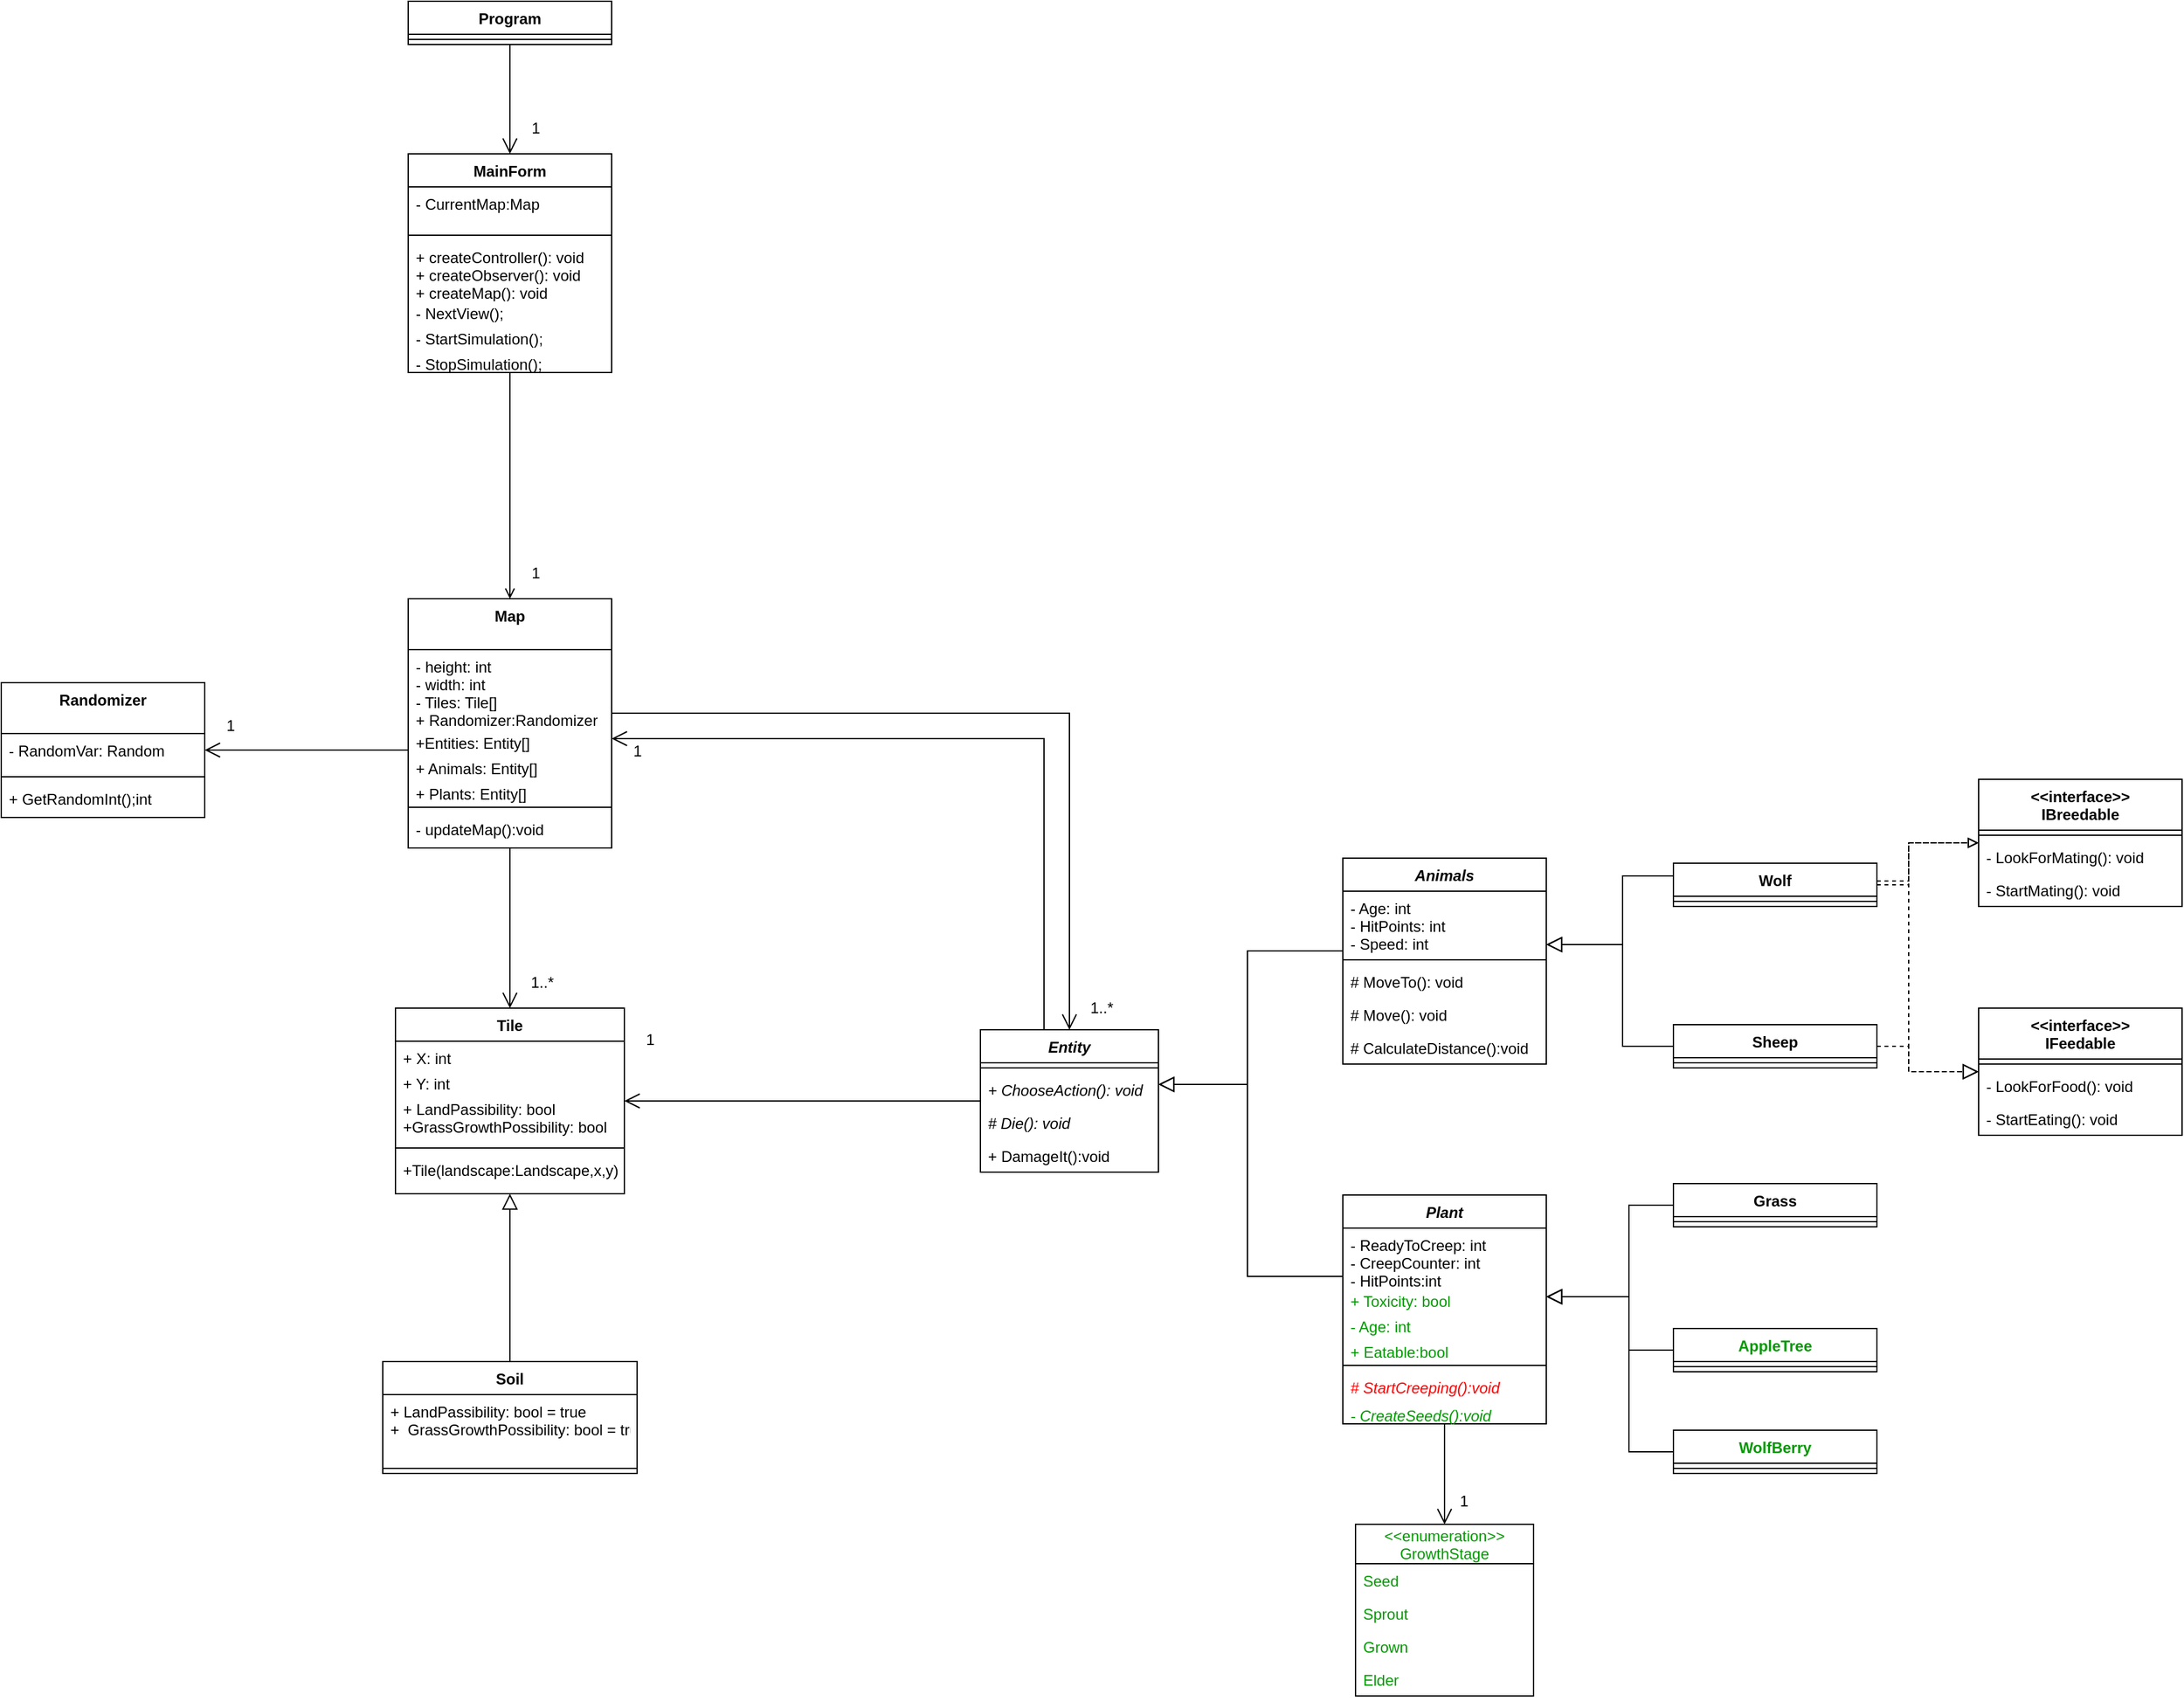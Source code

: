 <mxfile version="15.4.1" type="github">
  <diagram name="Page-1" id="c4acf3e9-155e-7222-9cf6-157b1a14988f">
    <mxGraphModel dx="1673" dy="896" grid="1" gridSize="10" guides="1" tooltips="1" connect="1" arrows="1" fold="1" page="1" pageScale="1" pageWidth="1100" pageHeight="850" background="none" math="0" shadow="0">
      <root>
        <mxCell id="0" />
        <mxCell id="1" parent="0" />
        <mxCell id="tK33m090suOpxxcHoeYY-7" style="edgeStyle=orthogonalEdgeStyle;rounded=0;orthogonalLoop=1;jettySize=auto;html=1;endArrow=open;endFill=0;endSize=10;startSize=10;startArrow=none;startFill=0;" parent="1" source="_xyLBf4rRskC3J2EZDxW-5" target="_xyLBf4rRskC3J2EZDxW-9" edge="1">
          <mxGeometry relative="1" as="geometry" />
        </mxCell>
        <mxCell id="lUDeA2Y6OBIpnzFLCQ9V-3" style="edgeStyle=orthogonalEdgeStyle;rounded=0;orthogonalLoop=1;jettySize=auto;html=1;endArrow=open;endFill=0;endSize=10;" parent="1" source="_xyLBf4rRskC3J2EZDxW-5" target="s3qruMykAdAHOrOJcpGM-22" edge="1">
          <mxGeometry relative="1" as="geometry">
            <Array as="points">
              <mxPoint x="1160" y="920" />
            </Array>
          </mxGeometry>
        </mxCell>
        <mxCell id="lUDeA2Y6OBIpnzFLCQ9V-32" style="edgeStyle=orthogonalEdgeStyle;rounded=0;orthogonalLoop=1;jettySize=auto;html=1;startArrow=none;startFill=0;endArrow=open;endFill=0;endSize=10;" parent="1" source="_xyLBf4rRskC3J2EZDxW-5" target="lUDeA2Y6OBIpnzFLCQ9V-27" edge="1">
          <mxGeometry relative="1" as="geometry">
            <Array as="points">
              <mxPoint x="500" y="949" />
              <mxPoint x="500" y="949" />
            </Array>
          </mxGeometry>
        </mxCell>
        <mxCell id="_xyLBf4rRskC3J2EZDxW-5" value="Map" style="swimlane;fontStyle=1;align=center;verticalAlign=top;childLayout=stackLayout;horizontal=1;startSize=40;horizontalStack=0;resizeParent=1;resizeParentMax=0;resizeLast=0;collapsible=1;marginBottom=0;" parent="1" vertex="1">
          <mxGeometry x="640" y="830" width="160" height="196" as="geometry" />
        </mxCell>
        <mxCell id="_xyLBf4rRskC3J2EZDxW-6" value="- height: int&#xa;- width: int&#xa;- Tiles: Tile[]&#xa;+ Randomizer:Randomizer" style="text;strokeColor=none;fillColor=none;align=left;verticalAlign=top;spacingLeft=4;spacingRight=4;overflow=hidden;rotatable=0;points=[[0,0.5],[1,0.5]];portConstraint=eastwest;" parent="_xyLBf4rRskC3J2EZDxW-5" vertex="1">
          <mxGeometry y="40" width="160" height="60" as="geometry" />
        </mxCell>
        <mxCell id="lUDeA2Y6OBIpnzFLCQ9V-34" value="+Entities: Entity[]&#xa;" style="text;strokeColor=none;fillColor=none;align=left;verticalAlign=top;spacingLeft=4;spacingRight=4;overflow=hidden;rotatable=0;points=[[0,0.5],[1,0.5]];portConstraint=eastwest;" parent="_xyLBf4rRskC3J2EZDxW-5" vertex="1">
          <mxGeometry y="100" width="160" height="20" as="geometry" />
        </mxCell>
        <mxCell id="lUDeA2Y6OBIpnzFLCQ9V-35" value="+ Animals: Entity[]" style="text;strokeColor=none;fillColor=none;align=left;verticalAlign=top;spacingLeft=4;spacingRight=4;overflow=hidden;rotatable=0;points=[[0,0.5],[1,0.5]];portConstraint=eastwest;" parent="_xyLBf4rRskC3J2EZDxW-5" vertex="1">
          <mxGeometry y="120" width="160" height="20" as="geometry" />
        </mxCell>
        <mxCell id="lUDeA2Y6OBIpnzFLCQ9V-36" value="+ Plants: Entity[]" style="text;strokeColor=none;fillColor=none;align=left;verticalAlign=top;spacingLeft=4;spacingRight=4;overflow=hidden;rotatable=0;points=[[0,0.5],[1,0.5]];portConstraint=eastwest;" parent="_xyLBf4rRskC3J2EZDxW-5" vertex="1">
          <mxGeometry y="140" width="160" height="20" as="geometry" />
        </mxCell>
        <mxCell id="_xyLBf4rRskC3J2EZDxW-7" value="" style="line;strokeWidth=1;fillColor=none;align=left;verticalAlign=middle;spacingTop=-1;spacingLeft=3;spacingRight=3;rotatable=0;labelPosition=right;points=[];portConstraint=eastwest;" parent="_xyLBf4rRskC3J2EZDxW-5" vertex="1">
          <mxGeometry y="160" width="160" height="8" as="geometry" />
        </mxCell>
        <mxCell id="s3qruMykAdAHOrOJcpGM-13" value="- updateMap():void" style="text;strokeColor=none;fillColor=none;align=left;verticalAlign=top;spacingLeft=4;spacingRight=4;overflow=hidden;rotatable=0;points=[[0,0.5],[1,0.5]];portConstraint=eastwest;" parent="_xyLBf4rRskC3J2EZDxW-5" vertex="1">
          <mxGeometry y="168" width="160" height="28" as="geometry" />
        </mxCell>
        <mxCell id="_xyLBf4rRskC3J2EZDxW-9" value="Tile" style="swimlane;fontStyle=1;align=center;verticalAlign=top;childLayout=stackLayout;horizontal=1;startSize=26;horizontalStack=0;resizeParent=1;resizeParentMax=0;resizeLast=0;collapsible=1;marginBottom=0;" parent="1" vertex="1">
          <mxGeometry x="630" y="1152" width="180" height="146" as="geometry" />
        </mxCell>
        <mxCell id="tK33m090suOpxxcHoeYY-31" value="+ X: int" style="text;strokeColor=none;fillColor=none;align=left;verticalAlign=top;spacingLeft=4;spacingRight=4;overflow=hidden;rotatable=0;points=[[0,0.5],[1,0.5]];portConstraint=eastwest;" parent="_xyLBf4rRskC3J2EZDxW-9" vertex="1">
          <mxGeometry y="26" width="180" height="20" as="geometry" />
        </mxCell>
        <mxCell id="tK33m090suOpxxcHoeYY-32" value="+ Y: int" style="text;strokeColor=none;fillColor=none;align=left;verticalAlign=top;spacingLeft=4;spacingRight=4;overflow=hidden;rotatable=0;points=[[0,0.5],[1,0.5]];portConstraint=eastwest;" parent="_xyLBf4rRskC3J2EZDxW-9" vertex="1">
          <mxGeometry y="46" width="180" height="20" as="geometry" />
        </mxCell>
        <mxCell id="QvaqsyEetl3F-smUwmiv-2" value="+ LandPassibility: bool&#xa;+GrassGrowthPossibility: bool" style="text;strokeColor=none;fillColor=none;align=left;verticalAlign=top;spacingLeft=4;spacingRight=4;overflow=hidden;rotatable=0;points=[[0,0.5],[1,0.5]];portConstraint=eastwest;" parent="_xyLBf4rRskC3J2EZDxW-9" vertex="1">
          <mxGeometry y="66" width="180" height="40" as="geometry" />
        </mxCell>
        <mxCell id="_xyLBf4rRskC3J2EZDxW-11" value="" style="line;strokeWidth=1;fillColor=none;align=left;verticalAlign=middle;spacingTop=-1;spacingLeft=3;spacingRight=3;rotatable=0;labelPosition=right;points=[];portConstraint=eastwest;" parent="_xyLBf4rRskC3J2EZDxW-9" vertex="1">
          <mxGeometry y="106" width="180" height="8" as="geometry" />
        </mxCell>
        <mxCell id="_xyLBf4rRskC3J2EZDxW-12" value="+Tile(landscape:Landscape,x,y)" style="text;strokeColor=none;fillColor=none;align=left;verticalAlign=top;spacingLeft=4;spacingRight=4;overflow=hidden;rotatable=0;points=[[0,0.5],[1,0.5]];portConstraint=eastwest;" parent="_xyLBf4rRskC3J2EZDxW-9" vertex="1">
          <mxGeometry y="114" width="180" height="32" as="geometry" />
        </mxCell>
        <mxCell id="lUDeA2Y6OBIpnzFLCQ9V-10" style="edgeStyle=orthogonalEdgeStyle;rounded=0;orthogonalLoop=1;jettySize=auto;html=1;startArrow=none;startFill=0;endArrow=block;endFill=0;endSize=10;" parent="1" source="v3pDaqWRYXxPAvAmd5gX-1" target="_xyLBf4rRskC3J2EZDxW-9" edge="1">
          <mxGeometry relative="1" as="geometry">
            <Array as="points">
              <mxPoint x="720" y="1400" />
              <mxPoint x="720" y="1400" />
            </Array>
          </mxGeometry>
        </mxCell>
        <mxCell id="v3pDaqWRYXxPAvAmd5gX-1" value="Soil" style="swimlane;fontStyle=1;align=center;verticalAlign=top;childLayout=stackLayout;horizontal=1;startSize=26;horizontalStack=0;resizeParent=1;resizeParentMax=0;resizeLast=0;collapsible=1;marginBottom=0;" parent="1" vertex="1">
          <mxGeometry x="620" y="1430" width="200" height="88" as="geometry" />
        </mxCell>
        <mxCell id="v3pDaqWRYXxPAvAmd5gX-2" value="+ LandPassibility: bool = true&#xa;+  GrassGrowthPossibility: bool = true" style="text;strokeColor=none;fillColor=none;align=left;verticalAlign=top;spacingLeft=4;spacingRight=4;overflow=hidden;rotatable=0;points=[[0,0.5],[1,0.5]];portConstraint=eastwest;" parent="v3pDaqWRYXxPAvAmd5gX-1" vertex="1">
          <mxGeometry y="26" width="200" height="54" as="geometry" />
        </mxCell>
        <mxCell id="v3pDaqWRYXxPAvAmd5gX-3" value="" style="line;strokeWidth=1;fillColor=none;align=left;verticalAlign=middle;spacingTop=-1;spacingLeft=3;spacingRight=3;rotatable=0;labelPosition=right;points=[];portConstraint=eastwest;" parent="v3pDaqWRYXxPAvAmd5gX-1" vertex="1">
          <mxGeometry y="80" width="200" height="8" as="geometry" />
        </mxCell>
        <mxCell id="QvaqsyEetl3F-smUwmiv-9" style="edgeStyle=orthogonalEdgeStyle;rounded=0;orthogonalLoop=1;jettySize=auto;html=1;endArrow=block;endFill=0;endSize=10;" parent="1" source="v3pDaqWRYXxPAvAmd5gX-28" target="s3qruMykAdAHOrOJcpGM-22" edge="1">
          <mxGeometry relative="1" as="geometry">
            <Array as="points">
              <mxPoint x="1300" y="1363" />
              <mxPoint x="1300" y="1212" />
            </Array>
          </mxGeometry>
        </mxCell>
        <mxCell id="GOziUS8xMTXhWKEQs9-W-17" style="edgeStyle=orthogonalEdgeStyle;rounded=0;orthogonalLoop=1;jettySize=auto;html=1;fontColor=#009900;endArrow=open;endFill=0;endSize=10;" edge="1" parent="1" source="v3pDaqWRYXxPAvAmd5gX-28" target="GOziUS8xMTXhWKEQs9-W-12">
          <mxGeometry relative="1" as="geometry" />
        </mxCell>
        <mxCell id="v3pDaqWRYXxPAvAmd5gX-28" value="Plant" style="swimlane;fontStyle=3;align=center;verticalAlign=top;childLayout=stackLayout;horizontal=1;startSize=26;horizontalStack=0;resizeParent=1;resizeParentMax=0;resizeLast=0;collapsible=1;marginBottom=0;" parent="1" vertex="1">
          <mxGeometry x="1375" y="1299" width="160" height="180" as="geometry" />
        </mxCell>
        <mxCell id="v3pDaqWRYXxPAvAmd5gX-29" value="- ReadyToCreep: int &#xa;- CreepCounter: int&#xa;- HitPoints:int " style="text;strokeColor=none;fillColor=none;align=left;verticalAlign=top;spacingLeft=4;spacingRight=4;overflow=hidden;rotatable=0;points=[[0,0.5],[1,0.5]];portConstraint=eastwest;" parent="v3pDaqWRYXxPAvAmd5gX-28" vertex="1">
          <mxGeometry y="26" width="160" height="44" as="geometry" />
        </mxCell>
        <mxCell id="GOziUS8xMTXhWKEQs9-W-2" value="+ Toxicity: bool" style="text;strokeColor=none;fillColor=none;align=left;verticalAlign=top;spacingLeft=4;spacingRight=4;overflow=hidden;rotatable=0;points=[[0,0.5],[1,0.5]];portConstraint=eastwest;fontStyle=0;fontColor=#009900;" vertex="1" parent="v3pDaqWRYXxPAvAmd5gX-28">
          <mxGeometry y="70" width="160" height="20" as="geometry" />
        </mxCell>
        <mxCell id="GOziUS8xMTXhWKEQs9-W-26" value="- Age: int" style="text;strokeColor=none;fillColor=none;align=left;verticalAlign=top;spacingLeft=4;spacingRight=4;overflow=hidden;rotatable=0;points=[[0,0.5],[1,0.5]];portConstraint=eastwest;fontStyle=0;fontColor=#009900;" vertex="1" parent="v3pDaqWRYXxPAvAmd5gX-28">
          <mxGeometry y="90" width="160" height="20" as="geometry" />
        </mxCell>
        <mxCell id="GOziUS8xMTXhWKEQs9-W-32" value="+ Eatable:bool" style="text;strokeColor=none;fillColor=none;align=left;verticalAlign=top;spacingLeft=4;spacingRight=4;overflow=hidden;rotatable=0;points=[[0,0.5],[1,0.5]];portConstraint=eastwest;fontStyle=0;fontColor=#009900;" vertex="1" parent="v3pDaqWRYXxPAvAmd5gX-28">
          <mxGeometry y="110" width="160" height="20" as="geometry" />
        </mxCell>
        <mxCell id="v3pDaqWRYXxPAvAmd5gX-30" value="" style="line;strokeWidth=1;fillColor=none;align=left;verticalAlign=middle;spacingTop=-1;spacingLeft=3;spacingRight=3;rotatable=0;labelPosition=right;points=[];portConstraint=eastwest;" parent="v3pDaqWRYXxPAvAmd5gX-28" vertex="1">
          <mxGeometry y="130" width="160" height="8" as="geometry" />
        </mxCell>
        <mxCell id="v3pDaqWRYXxPAvAmd5gX-31" value="# StartCreeping():void" style="text;strokeColor=none;fillColor=none;align=left;verticalAlign=top;spacingLeft=4;spacingRight=4;overflow=hidden;rotatable=0;points=[[0,0.5],[1,0.5]];portConstraint=eastwest;fontStyle=2;fontColor=#FF0000;" parent="v3pDaqWRYXxPAvAmd5gX-28" vertex="1">
          <mxGeometry y="138" width="160" height="22" as="geometry" />
        </mxCell>
        <mxCell id="GOziUS8xMTXhWKEQs9-W-3" value="- CreateSeeds():void" style="text;strokeColor=none;fillColor=none;align=left;verticalAlign=top;spacingLeft=4;spacingRight=4;overflow=hidden;rotatable=0;points=[[0,0.5],[1,0.5]];portConstraint=eastwest;fontStyle=2;fontColor=#009900;" vertex="1" parent="v3pDaqWRYXxPAvAmd5gX-28">
          <mxGeometry y="160" width="160" height="20" as="geometry" />
        </mxCell>
        <mxCell id="v3pDaqWRYXxPAvAmd5gX-40" style="edgeStyle=orthogonalEdgeStyle;rounded=0;orthogonalLoop=1;jettySize=auto;html=1;endArrow=block;endFill=0;startSize=6;endSize=10;strokeWidth=1;" parent="1" source="v3pDaqWRYXxPAvAmd5gX-36" edge="1">
          <mxGeometry relative="1" as="geometry">
            <Array as="points">
              <mxPoint x="1595" y="1048" />
              <mxPoint x="1595" y="1102" />
            </Array>
            <mxPoint x="1535" y="1102" as="targetPoint" />
          </mxGeometry>
        </mxCell>
        <mxCell id="tK33m090suOpxxcHoeYY-23" style="edgeStyle=orthogonalEdgeStyle;rounded=0;orthogonalLoop=1;jettySize=auto;html=1;endArrow=block;endFill=0;endSize=10;dashed=1;" parent="1" source="v3pDaqWRYXxPAvAmd5gX-36" target="tK33m090suOpxxcHoeYY-15" edge="1">
          <mxGeometry relative="1" as="geometry">
            <Array as="points">
              <mxPoint x="1820" y="1055" />
              <mxPoint x="1820" y="1202" />
            </Array>
          </mxGeometry>
        </mxCell>
        <mxCell id="M5JBE9hiQ1hYlcrJwLkJ-7" style="edgeStyle=orthogonalEdgeStyle;rounded=0;orthogonalLoop=1;jettySize=auto;html=1;dashed=1;endArrow=block;endFill=0;" parent="1" source="v3pDaqWRYXxPAvAmd5gX-36" target="M5JBE9hiQ1hYlcrJwLkJ-1" edge="1">
          <mxGeometry relative="1" as="geometry">
            <Array as="points">
              <mxPoint x="1820" y="1052" />
              <mxPoint x="1820" y="1022" />
            </Array>
          </mxGeometry>
        </mxCell>
        <mxCell id="v3pDaqWRYXxPAvAmd5gX-36" value="Wolf" style="swimlane;fontStyle=1;align=center;verticalAlign=top;childLayout=stackLayout;horizontal=1;startSize=26;horizontalStack=0;resizeParent=1;resizeParentMax=0;resizeLast=0;collapsible=1;marginBottom=0;" parent="1" vertex="1">
          <mxGeometry x="1635" y="1038" width="160" height="34" as="geometry" />
        </mxCell>
        <mxCell id="v3pDaqWRYXxPAvAmd5gX-38" value="" style="line;strokeWidth=1;fillColor=none;align=left;verticalAlign=middle;spacingTop=-1;spacingLeft=3;spacingRight=3;rotatable=0;labelPosition=right;points=[];portConstraint=eastwest;" parent="v3pDaqWRYXxPAvAmd5gX-36" vertex="1">
          <mxGeometry y="26" width="160" height="8" as="geometry" />
        </mxCell>
        <mxCell id="v3pDaqWRYXxPAvAmd5gX-45" style="edgeStyle=orthogonalEdgeStyle;rounded=0;orthogonalLoop=1;jettySize=auto;html=1;endArrow=block;endFill=0;startSize=6;endSize=10;strokeWidth=1;" parent="1" source="v3pDaqWRYXxPAvAmd5gX-41" edge="1">
          <mxGeometry relative="1" as="geometry">
            <Array as="points">
              <mxPoint x="1595" y="1182" />
              <mxPoint x="1595" y="1102" />
            </Array>
            <mxPoint x="1535" y="1102" as="targetPoint" />
          </mxGeometry>
        </mxCell>
        <mxCell id="tK33m090suOpxxcHoeYY-24" style="edgeStyle=orthogonalEdgeStyle;rounded=0;orthogonalLoop=1;jettySize=auto;html=1;endArrow=block;endFill=0;endSize=10;dashed=1;" parent="1" source="v3pDaqWRYXxPAvAmd5gX-41" target="tK33m090suOpxxcHoeYY-15" edge="1">
          <mxGeometry relative="1" as="geometry">
            <Array as="points">
              <mxPoint x="1820" y="1182" />
              <mxPoint x="1820" y="1202" />
            </Array>
          </mxGeometry>
        </mxCell>
        <mxCell id="M5JBE9hiQ1hYlcrJwLkJ-8" style="edgeStyle=orthogonalEdgeStyle;rounded=0;orthogonalLoop=1;jettySize=auto;html=1;dashed=1;endArrow=block;endFill=0;" parent="1" source="v3pDaqWRYXxPAvAmd5gX-41" target="M5JBE9hiQ1hYlcrJwLkJ-1" edge="1">
          <mxGeometry relative="1" as="geometry">
            <Array as="points">
              <mxPoint x="1820" y="1182" />
              <mxPoint x="1820" y="1022" />
            </Array>
          </mxGeometry>
        </mxCell>
        <mxCell id="v3pDaqWRYXxPAvAmd5gX-41" value="Sheep" style="swimlane;fontStyle=1;align=center;verticalAlign=top;childLayout=stackLayout;horizontal=1;startSize=26;horizontalStack=0;resizeParent=1;resizeParentMax=0;resizeLast=0;collapsible=1;marginBottom=0;" parent="1" vertex="1">
          <mxGeometry x="1635" y="1165" width="160" height="34" as="geometry" />
        </mxCell>
        <mxCell id="v3pDaqWRYXxPAvAmd5gX-43" value="" style="line;strokeWidth=1;fillColor=none;align=left;verticalAlign=middle;spacingTop=-1;spacingLeft=3;spacingRight=3;rotatable=0;labelPosition=right;points=[];portConstraint=eastwest;" parent="v3pDaqWRYXxPAvAmd5gX-41" vertex="1">
          <mxGeometry y="26" width="160" height="8" as="geometry" />
        </mxCell>
        <mxCell id="QvaqsyEetl3F-smUwmiv-7" style="edgeStyle=orthogonalEdgeStyle;rounded=0;orthogonalLoop=1;jettySize=auto;html=1;endArrow=block;endFill=0;endSize=10;" parent="1" source="v3pDaqWRYXxPAvAmd5gX-56" target="s3qruMykAdAHOrOJcpGM-22" edge="1">
          <mxGeometry relative="1" as="geometry">
            <Array as="points">
              <mxPoint x="1300" y="1107" />
              <mxPoint x="1300" y="1212" />
            </Array>
          </mxGeometry>
        </mxCell>
        <mxCell id="v3pDaqWRYXxPAvAmd5gX-56" value="Animals" style="swimlane;fontStyle=3;align=center;verticalAlign=top;childLayout=stackLayout;horizontal=1;startSize=26;horizontalStack=0;resizeParent=1;resizeParentMax=0;resizeLast=0;collapsible=1;marginBottom=0;" parent="1" vertex="1">
          <mxGeometry x="1375" y="1034" width="160" height="162" as="geometry" />
        </mxCell>
        <mxCell id="v3pDaqWRYXxPAvAmd5gX-57" value="- Age: int  &#xa;- HitPoints: int&#xa;- Speed: int" style="text;strokeColor=none;fillColor=none;align=left;verticalAlign=top;spacingLeft=4;spacingRight=4;overflow=hidden;rotatable=0;points=[[0,0.5],[1,0.5]];portConstraint=eastwest;" parent="v3pDaqWRYXxPAvAmd5gX-56" vertex="1">
          <mxGeometry y="26" width="160" height="50" as="geometry" />
        </mxCell>
        <mxCell id="v3pDaqWRYXxPAvAmd5gX-58" value="" style="line;strokeWidth=1;fillColor=none;align=left;verticalAlign=middle;spacingTop=-1;spacingLeft=3;spacingRight=3;rotatable=0;labelPosition=right;points=[];portConstraint=eastwest;" parent="v3pDaqWRYXxPAvAmd5gX-56" vertex="1">
          <mxGeometry y="76" width="160" height="8" as="geometry" />
        </mxCell>
        <mxCell id="v3pDaqWRYXxPAvAmd5gX-59" value="# MoveTo(): void" style="text;strokeColor=none;fillColor=none;align=left;verticalAlign=top;spacingLeft=4;spacingRight=4;overflow=hidden;rotatable=0;points=[[0,0.5],[1,0.5]];portConstraint=eastwest;fontStyle=0" parent="v3pDaqWRYXxPAvAmd5gX-56" vertex="1">
          <mxGeometry y="84" width="160" height="26" as="geometry" />
        </mxCell>
        <mxCell id="lUDeA2Y6OBIpnzFLCQ9V-26" value="# Move(): void" style="text;strokeColor=none;fillColor=none;align=left;verticalAlign=top;spacingLeft=4;spacingRight=4;overflow=hidden;rotatable=0;points=[[0,0.5],[1,0.5]];portConstraint=eastwest;fontStyle=0" parent="v3pDaqWRYXxPAvAmd5gX-56" vertex="1">
          <mxGeometry y="110" width="160" height="26" as="geometry" />
        </mxCell>
        <mxCell id="lUDeA2Y6OBIpnzFLCQ9V-40" value="# CalculateDistance():void" style="text;strokeColor=none;fillColor=none;align=left;verticalAlign=top;spacingLeft=4;spacingRight=4;overflow=hidden;rotatable=0;points=[[0,0.5],[1,0.5]];portConstraint=eastwest;fontStyle=0" parent="v3pDaqWRYXxPAvAmd5gX-56" vertex="1">
          <mxGeometry y="136" width="160" height="26" as="geometry" />
        </mxCell>
        <mxCell id="v3pDaqWRYXxPAvAmd5gX-79" style="edgeStyle=orthogonalEdgeStyle;rounded=0;orthogonalLoop=1;jettySize=auto;html=1;endArrow=block;endFill=0;startSize=6;endSize=10;strokeWidth=1;" parent="1" source="v3pDaqWRYXxPAvAmd5gX-75" target="v3pDaqWRYXxPAvAmd5gX-28" edge="1">
          <mxGeometry relative="1" as="geometry">
            <Array as="points">
              <mxPoint x="1600" y="1307" />
              <mxPoint x="1600" y="1379" />
            </Array>
          </mxGeometry>
        </mxCell>
        <mxCell id="v3pDaqWRYXxPAvAmd5gX-75" value="Grass" style="swimlane;fontStyle=1;align=center;verticalAlign=top;childLayout=stackLayout;horizontal=1;startSize=26;horizontalStack=0;resizeParent=1;resizeParentMax=0;resizeLast=0;collapsible=1;marginBottom=0;" parent="1" vertex="1">
          <mxGeometry x="1635" y="1290" width="160" height="34" as="geometry" />
        </mxCell>
        <mxCell id="v3pDaqWRYXxPAvAmd5gX-77" value="" style="line;strokeWidth=1;fillColor=none;align=left;verticalAlign=middle;spacingTop=-1;spacingLeft=3;spacingRight=3;rotatable=0;labelPosition=right;points=[];portConstraint=eastwest;" parent="v3pDaqWRYXxPAvAmd5gX-75" vertex="1">
          <mxGeometry y="26" width="160" height="8" as="geometry" />
        </mxCell>
        <mxCell id="lUDeA2Y6OBIpnzFLCQ9V-1" style="edgeStyle=orthogonalEdgeStyle;rounded=0;orthogonalLoop=1;jettySize=auto;html=1;endArrow=open;endFill=0;" parent="1" source="R_GVhmnV9ysI4ZdF6uMz-18" target="_xyLBf4rRskC3J2EZDxW-5" edge="1">
          <mxGeometry relative="1" as="geometry" />
        </mxCell>
        <mxCell id="R_GVhmnV9ysI4ZdF6uMz-18" value="MainForm" style="swimlane;fontStyle=1;align=center;verticalAlign=top;childLayout=stackLayout;horizontal=1;startSize=26;horizontalStack=0;resizeParent=1;resizeParentMax=0;resizeLast=0;collapsible=1;marginBottom=0;" parent="1" vertex="1">
          <mxGeometry x="640" y="480" width="160" height="172" as="geometry" />
        </mxCell>
        <mxCell id="R_GVhmnV9ysI4ZdF6uMz-19" value="- CurrentMap:Map" style="text;strokeColor=none;fillColor=none;align=left;verticalAlign=top;spacingLeft=4;spacingRight=4;overflow=hidden;rotatable=0;points=[[0,0.5],[1,0.5]];portConstraint=eastwest;" parent="R_GVhmnV9ysI4ZdF6uMz-18" vertex="1">
          <mxGeometry y="26" width="160" height="34" as="geometry" />
        </mxCell>
        <mxCell id="R_GVhmnV9ysI4ZdF6uMz-20" value="" style="line;strokeWidth=1;fillColor=none;align=left;verticalAlign=middle;spacingTop=-1;spacingLeft=3;spacingRight=3;rotatable=0;labelPosition=right;points=[];portConstraint=eastwest;" parent="R_GVhmnV9ysI4ZdF6uMz-18" vertex="1">
          <mxGeometry y="60" width="160" height="8" as="geometry" />
        </mxCell>
        <mxCell id="R_GVhmnV9ysI4ZdF6uMz-21" value="+ createController(): void&#xa;+ createObserver(): void&#xa;+ createMap(): void" style="text;strokeColor=none;fillColor=none;align=left;verticalAlign=top;spacingLeft=4;spacingRight=4;overflow=hidden;rotatable=0;points=[[0,0.5],[1,0.5]];portConstraint=eastwest;" parent="R_GVhmnV9ysI4ZdF6uMz-18" vertex="1">
          <mxGeometry y="68" width="160" height="44" as="geometry" />
        </mxCell>
        <mxCell id="8E_h5tTmM04f4tNInj24-1" value="- NextView();" style="text;strokeColor=none;fillColor=none;align=left;verticalAlign=top;spacingLeft=4;spacingRight=4;overflow=hidden;rotatable=0;points=[[0,0.5],[1,0.5]];portConstraint=eastwest;" parent="R_GVhmnV9ysI4ZdF6uMz-18" vertex="1">
          <mxGeometry y="112" width="160" height="20" as="geometry" />
        </mxCell>
        <mxCell id="lUDeA2Y6OBIpnzFLCQ9V-37" value="- StartSimulation();" style="text;strokeColor=none;fillColor=none;align=left;verticalAlign=top;spacingLeft=4;spacingRight=4;overflow=hidden;rotatable=0;points=[[0,0.5],[1,0.5]];portConstraint=eastwest;" parent="R_GVhmnV9ysI4ZdF6uMz-18" vertex="1">
          <mxGeometry y="132" width="160" height="20" as="geometry" />
        </mxCell>
        <mxCell id="lUDeA2Y6OBIpnzFLCQ9V-38" value="- StopSimulation();" style="text;strokeColor=none;fillColor=none;align=left;verticalAlign=top;spacingLeft=4;spacingRight=4;overflow=hidden;rotatable=0;points=[[0,0.5],[1,0.5]];portConstraint=eastwest;" parent="R_GVhmnV9ysI4ZdF6uMz-18" vertex="1">
          <mxGeometry y="152" width="160" height="20" as="geometry" />
        </mxCell>
        <mxCell id="tK33m090suOpxxcHoeYY-15" value="&lt;&lt;interface&gt;&gt;&#xa;IFeedable" style="swimlane;fontStyle=1;align=center;verticalAlign=top;childLayout=stackLayout;horizontal=1;startSize=40;horizontalStack=0;resizeParent=1;resizeParentMax=0;resizeLast=0;collapsible=1;marginBottom=0;" parent="1" vertex="1">
          <mxGeometry x="1875" y="1152" width="160" height="100" as="geometry" />
        </mxCell>
        <mxCell id="tK33m090suOpxxcHoeYY-17" value="" style="line;strokeWidth=1;fillColor=none;align=left;verticalAlign=middle;spacingTop=-1;spacingLeft=3;spacingRight=3;rotatable=0;labelPosition=right;points=[];portConstraint=eastwest;" parent="tK33m090suOpxxcHoeYY-15" vertex="1">
          <mxGeometry y="40" width="160" height="8" as="geometry" />
        </mxCell>
        <mxCell id="tK33m090suOpxxcHoeYY-18" value="- LookForFood(): void" style="text;strokeColor=none;fillColor=none;align=left;verticalAlign=top;spacingLeft=4;spacingRight=4;overflow=hidden;rotatable=0;points=[[0,0.5],[1,0.5]];portConstraint=eastwest;" parent="tK33m090suOpxxcHoeYY-15" vertex="1">
          <mxGeometry y="48" width="160" height="26" as="geometry" />
        </mxCell>
        <mxCell id="tK33m090suOpxxcHoeYY-20" value="- StartEating(): void" style="text;strokeColor=none;fillColor=none;align=left;verticalAlign=top;spacingLeft=4;spacingRight=4;overflow=hidden;rotatable=0;points=[[0,0.5],[1,0.5]];portConstraint=eastwest;" parent="tK33m090suOpxxcHoeYY-15" vertex="1">
          <mxGeometry y="74" width="160" height="26" as="geometry" />
        </mxCell>
        <mxCell id="tK33m090suOpxxcHoeYY-29" value="1..*" style="text;html=1;align=center;verticalAlign=middle;resizable=0;points=[];autosize=1;strokeColor=none;fillColor=none;" parent="1" vertex="1">
          <mxGeometry x="730" y="1122" width="30" height="20" as="geometry" />
        </mxCell>
        <mxCell id="tK33m090suOpxxcHoeYY-34" value="1" style="text;html=1;align=center;verticalAlign=middle;resizable=0;points=[];autosize=1;strokeColor=none;fillColor=none;" parent="1" vertex="1">
          <mxGeometry x="810" y="940" width="20" height="20" as="geometry" />
        </mxCell>
        <mxCell id="lUDeA2Y6OBIpnzFLCQ9V-2" style="edgeStyle=orthogonalEdgeStyle;rounded=0;orthogonalLoop=1;jettySize=auto;html=1;endArrow=open;endFill=0;endSize=10;" parent="1" source="s3qruMykAdAHOrOJcpGM-22" target="_xyLBf4rRskC3J2EZDxW-5" edge="1">
          <mxGeometry relative="1" as="geometry">
            <Array as="points">
              <mxPoint x="1140" y="940" />
            </Array>
          </mxGeometry>
        </mxCell>
        <mxCell id="lUDeA2Y6OBIpnzFLCQ9V-22" style="edgeStyle=orthogonalEdgeStyle;rounded=0;orthogonalLoop=1;jettySize=auto;html=1;startArrow=none;startFill=0;endArrow=open;endFill=0;endSize=10;" parent="1" source="s3qruMykAdAHOrOJcpGM-22" target="_xyLBf4rRskC3J2EZDxW-9" edge="1">
          <mxGeometry relative="1" as="geometry" />
        </mxCell>
        <mxCell id="s3qruMykAdAHOrOJcpGM-22" value="Entity" style="swimlane;fontStyle=3;align=center;verticalAlign=top;childLayout=stackLayout;horizontal=1;startSize=26;horizontalStack=0;resizeParent=1;resizeParentMax=0;resizeLast=0;collapsible=1;marginBottom=0;" parent="1" vertex="1">
          <mxGeometry x="1090" y="1169" width="140" height="112" as="geometry" />
        </mxCell>
        <mxCell id="s3qruMykAdAHOrOJcpGM-24" value="" style="line;strokeWidth=1;fillColor=none;align=left;verticalAlign=middle;spacingTop=-1;spacingLeft=3;spacingRight=3;rotatable=0;labelPosition=right;points=[];portConstraint=eastwest;" parent="s3qruMykAdAHOrOJcpGM-22" vertex="1">
          <mxGeometry y="26" width="140" height="8" as="geometry" />
        </mxCell>
        <mxCell id="s3qruMykAdAHOrOJcpGM-25" value="+ ChooseAction(): void" style="text;strokeColor=none;fillColor=none;align=left;verticalAlign=top;spacingLeft=4;spacingRight=4;overflow=hidden;rotatable=0;points=[[0,0.5],[1,0.5]];portConstraint=eastwest;fontStyle=2" parent="s3qruMykAdAHOrOJcpGM-22" vertex="1">
          <mxGeometry y="34" width="140" height="26" as="geometry" />
        </mxCell>
        <mxCell id="lUDeA2Y6OBIpnzFLCQ9V-24" value="# Die(): void" style="text;strokeColor=none;fillColor=none;align=left;verticalAlign=top;spacingLeft=4;spacingRight=4;overflow=hidden;rotatable=0;points=[[0,0.5],[1,0.5]];portConstraint=eastwest;fontStyle=2" parent="s3qruMykAdAHOrOJcpGM-22" vertex="1">
          <mxGeometry y="60" width="140" height="26" as="geometry" />
        </mxCell>
        <mxCell id="lUDeA2Y6OBIpnzFLCQ9V-25" value="+ DamageIt():void" style="text;strokeColor=none;fillColor=none;align=left;verticalAlign=top;spacingLeft=4;spacingRight=4;overflow=hidden;rotatable=0;points=[[0,0.5],[1,0.5]];portConstraint=eastwest;" parent="s3qruMykAdAHOrOJcpGM-22" vertex="1">
          <mxGeometry y="86" width="140" height="26" as="geometry" />
        </mxCell>
        <mxCell id="M5JBE9hiQ1hYlcrJwLkJ-1" value="&lt;&lt;interface&gt;&gt;&#xa;IBreedable" style="swimlane;fontStyle=1;align=center;verticalAlign=top;childLayout=stackLayout;horizontal=1;startSize=40;horizontalStack=0;resizeParent=1;resizeParentMax=0;resizeLast=0;collapsible=1;marginBottom=0;" parent="1" vertex="1">
          <mxGeometry x="1875" y="972" width="160" height="100" as="geometry" />
        </mxCell>
        <mxCell id="M5JBE9hiQ1hYlcrJwLkJ-2" value="" style="line;strokeWidth=1;fillColor=none;align=left;verticalAlign=middle;spacingTop=-1;spacingLeft=3;spacingRight=3;rotatable=0;labelPosition=right;points=[];portConstraint=eastwest;" parent="M5JBE9hiQ1hYlcrJwLkJ-1" vertex="1">
          <mxGeometry y="40" width="160" height="8" as="geometry" />
        </mxCell>
        <mxCell id="M5JBE9hiQ1hYlcrJwLkJ-3" value="- LookForMating(): void" style="text;strokeColor=none;fillColor=none;align=left;verticalAlign=top;spacingLeft=4;spacingRight=4;overflow=hidden;rotatable=0;points=[[0,0.5],[1,0.5]];portConstraint=eastwest;" parent="M5JBE9hiQ1hYlcrJwLkJ-1" vertex="1">
          <mxGeometry y="48" width="160" height="26" as="geometry" />
        </mxCell>
        <mxCell id="M5JBE9hiQ1hYlcrJwLkJ-4" value="- StartMating(): void" style="text;strokeColor=none;fillColor=none;align=left;verticalAlign=top;spacingLeft=4;spacingRight=4;overflow=hidden;rotatable=0;points=[[0,0.5],[1,0.5]];portConstraint=eastwest;" parent="M5JBE9hiQ1hYlcrJwLkJ-1" vertex="1">
          <mxGeometry y="74" width="160" height="26" as="geometry" />
        </mxCell>
        <mxCell id="lUDeA2Y6OBIpnzFLCQ9V-12" value="1..*" style="text;html=1;align=center;verticalAlign=middle;resizable=0;points=[];autosize=1;strokeColor=none;fillColor=none;" parent="1" vertex="1">
          <mxGeometry x="1170" y="1142" width="30" height="20" as="geometry" />
        </mxCell>
        <mxCell id="lUDeA2Y6OBIpnzFLCQ9V-13" value="1" style="text;html=1;align=center;verticalAlign=middle;resizable=0;points=[];autosize=1;strokeColor=none;fillColor=none;" parent="1" vertex="1">
          <mxGeometry x="730" y="800" width="20" height="20" as="geometry" />
        </mxCell>
        <mxCell id="lUDeA2Y6OBIpnzFLCQ9V-19" style="edgeStyle=orthogonalEdgeStyle;rounded=0;orthogonalLoop=1;jettySize=auto;html=1;startArrow=none;startFill=0;endArrow=open;endFill=0;endSize=10;" parent="1" source="lUDeA2Y6OBIpnzFLCQ9V-14" target="R_GVhmnV9ysI4ZdF6uMz-18" edge="1">
          <mxGeometry relative="1" as="geometry" />
        </mxCell>
        <mxCell id="lUDeA2Y6OBIpnzFLCQ9V-14" value="Program" style="swimlane;fontStyle=1;align=center;verticalAlign=top;childLayout=stackLayout;horizontal=1;startSize=26;horizontalStack=0;resizeParent=1;resizeParentMax=0;resizeLast=0;collapsible=1;marginBottom=0;" parent="1" vertex="1">
          <mxGeometry x="640" y="360" width="160" height="34" as="geometry" />
        </mxCell>
        <mxCell id="lUDeA2Y6OBIpnzFLCQ9V-16" value="" style="line;strokeWidth=1;fillColor=none;align=left;verticalAlign=middle;spacingTop=-1;spacingLeft=3;spacingRight=3;rotatable=0;labelPosition=right;points=[];portConstraint=eastwest;" parent="lUDeA2Y6OBIpnzFLCQ9V-14" vertex="1">
          <mxGeometry y="26" width="160" height="8" as="geometry" />
        </mxCell>
        <mxCell id="lUDeA2Y6OBIpnzFLCQ9V-20" value="1" style="text;html=1;align=center;verticalAlign=middle;resizable=0;points=[];autosize=1;strokeColor=none;fillColor=none;" parent="1" vertex="1">
          <mxGeometry x="730" y="450" width="20" height="20" as="geometry" />
        </mxCell>
        <mxCell id="lUDeA2Y6OBIpnzFLCQ9V-21" value="1" style="text;html=1;align=center;verticalAlign=middle;resizable=0;points=[];autosize=1;strokeColor=none;fillColor=none;" parent="1" vertex="1">
          <mxGeometry x="820" y="1167" width="20" height="20" as="geometry" />
        </mxCell>
        <mxCell id="lUDeA2Y6OBIpnzFLCQ9V-27" value="Randomizer" style="swimlane;fontStyle=1;align=center;verticalAlign=top;childLayout=stackLayout;horizontal=1;startSize=40;horizontalStack=0;resizeParent=1;resizeParentMax=0;resizeLast=0;collapsible=1;marginBottom=0;" parent="1" vertex="1">
          <mxGeometry x="320" y="896" width="160" height="106" as="geometry" />
        </mxCell>
        <mxCell id="lUDeA2Y6OBIpnzFLCQ9V-28" value="- RandomVar: Random" style="text;strokeColor=none;fillColor=none;align=left;verticalAlign=top;spacingLeft=4;spacingRight=4;overflow=hidden;rotatable=0;points=[[0,0.5],[1,0.5]];portConstraint=eastwest;" parent="lUDeA2Y6OBIpnzFLCQ9V-27" vertex="1">
          <mxGeometry y="40" width="160" height="30" as="geometry" />
        </mxCell>
        <mxCell id="lUDeA2Y6OBIpnzFLCQ9V-29" value="" style="line;strokeWidth=1;fillColor=none;align=left;verticalAlign=middle;spacingTop=-1;spacingLeft=3;spacingRight=3;rotatable=0;labelPosition=right;points=[];portConstraint=eastwest;" parent="lUDeA2Y6OBIpnzFLCQ9V-27" vertex="1">
          <mxGeometry y="70" width="160" height="8" as="geometry" />
        </mxCell>
        <mxCell id="lUDeA2Y6OBIpnzFLCQ9V-31" value="+ GetRandomInt();int" style="text;strokeColor=none;fillColor=none;align=left;verticalAlign=top;spacingLeft=4;spacingRight=4;overflow=hidden;rotatable=0;points=[[0,0.5],[1,0.5]];portConstraint=eastwest;" parent="lUDeA2Y6OBIpnzFLCQ9V-27" vertex="1">
          <mxGeometry y="78" width="160" height="28" as="geometry" />
        </mxCell>
        <mxCell id="lUDeA2Y6OBIpnzFLCQ9V-33" value="1" style="text;html=1;align=center;verticalAlign=middle;resizable=0;points=[];autosize=1;strokeColor=none;fillColor=none;" parent="1" vertex="1">
          <mxGeometry x="490" y="920" width="20" height="20" as="geometry" />
        </mxCell>
        <mxCell id="GOziUS8xMTXhWKEQs9-W-12" value="&lt;&lt;enumeration&gt;&gt;&#xa;GrowthStage" style="swimlane;fontStyle=0;childLayout=stackLayout;horizontal=1;startSize=31;fillColor=none;horizontalStack=0;resizeParent=1;resizeParentMax=0;resizeLast=0;collapsible=1;marginBottom=0;fontColor=#009900;" vertex="1" parent="1">
          <mxGeometry x="1385" y="1558" width="140" height="135" as="geometry" />
        </mxCell>
        <mxCell id="GOziUS8xMTXhWKEQs9-W-13" value="Seed" style="text;strokeColor=none;fillColor=none;align=left;verticalAlign=top;spacingLeft=4;spacingRight=4;overflow=hidden;rotatable=0;points=[[0,0.5],[1,0.5]];portConstraint=eastwest;fontColor=#009900;" vertex="1" parent="GOziUS8xMTXhWKEQs9-W-12">
          <mxGeometry y="31" width="140" height="26" as="geometry" />
        </mxCell>
        <mxCell id="GOziUS8xMTXhWKEQs9-W-14" value="Sprout" style="text;strokeColor=none;fillColor=none;align=left;verticalAlign=top;spacingLeft=4;spacingRight=4;overflow=hidden;rotatable=0;points=[[0,0.5],[1,0.5]];portConstraint=eastwest;fontColor=#009900;" vertex="1" parent="GOziUS8xMTXhWKEQs9-W-12">
          <mxGeometry y="57" width="140" height="26" as="geometry" />
        </mxCell>
        <mxCell id="GOziUS8xMTXhWKEQs9-W-15" value="Grown" style="text;strokeColor=none;fillColor=none;align=left;verticalAlign=top;spacingLeft=4;spacingRight=4;overflow=hidden;rotatable=0;points=[[0,0.5],[1,0.5]];portConstraint=eastwest;fontColor=#009900;" vertex="1" parent="GOziUS8xMTXhWKEQs9-W-12">
          <mxGeometry y="83" width="140" height="26" as="geometry" />
        </mxCell>
        <mxCell id="GOziUS8xMTXhWKEQs9-W-16" value="Elder" style="text;strokeColor=none;fillColor=none;align=left;verticalAlign=top;spacingLeft=4;spacingRight=4;overflow=hidden;rotatable=0;points=[[0,0.5],[1,0.5]];portConstraint=eastwest;fontColor=#009900;" vertex="1" parent="GOziUS8xMTXhWKEQs9-W-12">
          <mxGeometry y="109" width="140" height="26" as="geometry" />
        </mxCell>
        <mxCell id="GOziUS8xMTXhWKEQs9-W-18" value="1" style="text;html=1;align=center;verticalAlign=middle;resizable=0;points=[];autosize=1;strokeColor=none;fillColor=none;" vertex="1" parent="1">
          <mxGeometry x="1460" y="1530" width="20" height="20" as="geometry" />
        </mxCell>
        <mxCell id="GOziUS8xMTXhWKEQs9-W-25" style="edgeStyle=orthogonalEdgeStyle;rounded=0;orthogonalLoop=1;jettySize=auto;html=1;fontColor=#009900;endArrow=block;endFill=0;endSize=10;" edge="1" parent="1" source="GOziUS8xMTXhWKEQs9-W-19" target="v3pDaqWRYXxPAvAmd5gX-28">
          <mxGeometry relative="1" as="geometry">
            <Array as="points">
              <mxPoint x="1600" y="1421" />
              <mxPoint x="1600" y="1379" />
            </Array>
          </mxGeometry>
        </mxCell>
        <mxCell id="GOziUS8xMTXhWKEQs9-W-19" value="AppleTree" style="swimlane;fontStyle=1;align=center;verticalAlign=top;childLayout=stackLayout;horizontal=1;startSize=26;horizontalStack=0;resizeParent=1;resizeParentMax=0;resizeLast=0;collapsible=1;marginBottom=0;fontColor=#009900;" vertex="1" parent="1">
          <mxGeometry x="1635" y="1404" width="160" height="34" as="geometry" />
        </mxCell>
        <mxCell id="GOziUS8xMTXhWKEQs9-W-22" value="" style="line;strokeWidth=1;fillColor=none;align=left;verticalAlign=middle;spacingTop=-1;spacingLeft=3;spacingRight=3;rotatable=0;labelPosition=right;points=[];portConstraint=eastwest;" vertex="1" parent="GOziUS8xMTXhWKEQs9-W-19">
          <mxGeometry y="26" width="160" height="8" as="geometry" />
        </mxCell>
        <mxCell id="GOziUS8xMTXhWKEQs9-W-31" style="edgeStyle=orthogonalEdgeStyle;rounded=0;orthogonalLoop=1;jettySize=auto;html=1;fontColor=#FF0000;endArrow=block;endFill=0;endSize=10;" edge="1" parent="1" source="GOziUS8xMTXhWKEQs9-W-29" target="v3pDaqWRYXxPAvAmd5gX-28">
          <mxGeometry relative="1" as="geometry">
            <Array as="points">
              <mxPoint x="1600" y="1501" />
              <mxPoint x="1600" y="1379" />
            </Array>
          </mxGeometry>
        </mxCell>
        <mxCell id="GOziUS8xMTXhWKEQs9-W-29" value="WolfBerry" style="swimlane;fontStyle=1;align=center;verticalAlign=top;childLayout=stackLayout;horizontal=1;startSize=26;horizontalStack=0;resizeParent=1;resizeParentMax=0;resizeLast=0;collapsible=1;marginBottom=0;fontColor=#009900;" vertex="1" parent="1">
          <mxGeometry x="1635" y="1484" width="160" height="34" as="geometry" />
        </mxCell>
        <mxCell id="GOziUS8xMTXhWKEQs9-W-30" value="" style="line;strokeWidth=1;fillColor=none;align=left;verticalAlign=middle;spacingTop=-1;spacingLeft=3;spacingRight=3;rotatable=0;labelPosition=right;points=[];portConstraint=eastwest;" vertex="1" parent="GOziUS8xMTXhWKEQs9-W-29">
          <mxGeometry y="26" width="160" height="8" as="geometry" />
        </mxCell>
      </root>
    </mxGraphModel>
  </diagram>
</mxfile>
